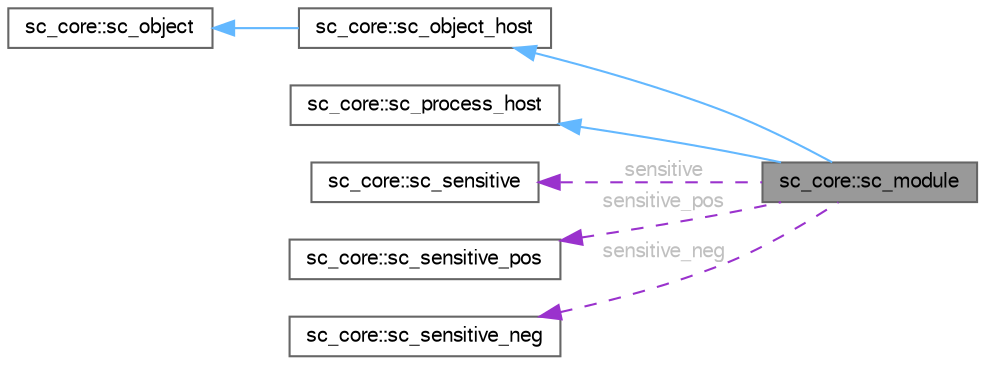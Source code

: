 digraph "sc_core::sc_module"
{
 // LATEX_PDF_SIZE
  bgcolor="transparent";
  edge [fontname=FreeSans,fontsize=10,labelfontname=FreeSans,labelfontsize=10];
  node [fontname=FreeSans,fontsize=10,shape=box,height=0.2,width=0.4];
  rankdir="LR";
  Node1 [id="Node000001",label="sc_core::sc_module",height=0.2,width=0.4,color="gray40", fillcolor="grey60", style="filled", fontcolor="black",tooltip=" "];
  Node2 -> Node1 [id="edge1_Node000001_Node000002",dir="back",color="steelblue1",style="solid",tooltip=" "];
  Node2 [id="Node000002",label="sc_core::sc_object_host",height=0.2,width=0.4,color="gray40", fillcolor="white", style="filled",URL="$a02129.html",tooltip=" "];
  Node3 -> Node2 [id="edge2_Node000002_Node000003",dir="back",color="steelblue1",style="solid",tooltip=" "];
  Node3 [id="Node000003",label="sc_core::sc_object",height=0.2,width=0.4,color="gray40", fillcolor="white", style="filled",URL="$a02125.html",tooltip=" "];
  Node4 -> Node1 [id="edge3_Node000001_Node000004",dir="back",color="steelblue1",style="solid",tooltip=" "];
  Node4 [id="Node000004",label="sc_core::sc_process_host",height=0.2,width=0.4,color="gray40", fillcolor="white", style="filled",URL="$a02141.html",tooltip=" "];
  Node5 -> Node1 [id="edge4_Node000001_Node000005",dir="back",color="darkorchid3",style="dashed",tooltip=" ",label=" sensitive",fontcolor="grey" ];
  Node5 [id="Node000005",label="sc_core::sc_sensitive",height=0.2,width=0.4,color="gray40", fillcolor="white", style="filled",URL="$a02189.html",tooltip=" "];
  Node6 -> Node1 [id="edge5_Node000001_Node000006",dir="back",color="darkorchid3",style="dashed",tooltip=" ",label=" sensitive_pos",fontcolor="grey" ];
  Node6 [id="Node000006",label="sc_core::sc_sensitive_pos",height=0.2,width=0.4,color="gray40", fillcolor="white", style="filled",URL="$a02193.html",tooltip=" "];
  Node7 -> Node1 [id="edge6_Node000001_Node000007",dir="back",color="darkorchid3",style="dashed",tooltip=" ",label=" sensitive_neg",fontcolor="grey" ];
  Node7 [id="Node000007",label="sc_core::sc_sensitive_neg",height=0.2,width=0.4,color="gray40", fillcolor="white", style="filled",URL="$a02197.html",tooltip=" "];
}
